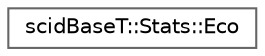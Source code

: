 digraph "Graphical Class Hierarchy"
{
 // LATEX_PDF_SIZE
  bgcolor="transparent";
  edge [fontname=Helvetica,fontsize=10,labelfontname=Helvetica,labelfontsize=10];
  node [fontname=Helvetica,fontsize=10,shape=box,height=0.2,width=0.4];
  rankdir="LR";
  Node0 [id="Node000000",label="scidBaseT::Stats::Eco",height=0.2,width=0.4,color="grey40", fillcolor="white", style="filled",URL="$structscid_base_t_1_1_stats_1_1_eco.html",tooltip=" "];
}
